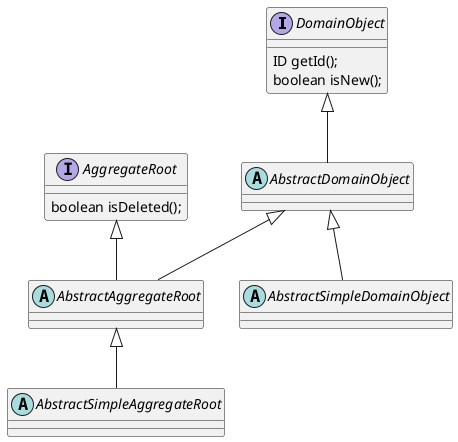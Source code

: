 @startuml
'https://plantuml.com/class-diagram

interface DomainObject {
    ID getId();
    boolean isNew();
}

abstract class AbstractDomainObject {
}

DomainObject <|-- AbstractDomainObject

interface AggregateRoot {
    boolean isDeleted();
}

abstract class AbstractAggregateRoot {

}

AggregateRoot <|-- AbstractAggregateRoot

AbstractDomainObject <|-- AbstractAggregateRoot

abstract class AbstractSimpleDomainObject

AbstractDomainObject <|-- AbstractSimpleDomainObject


abstract class AbstractSimpleAggregateRoot

AbstractAggregateRoot <|-- AbstractSimpleAggregateRoot

@enduml